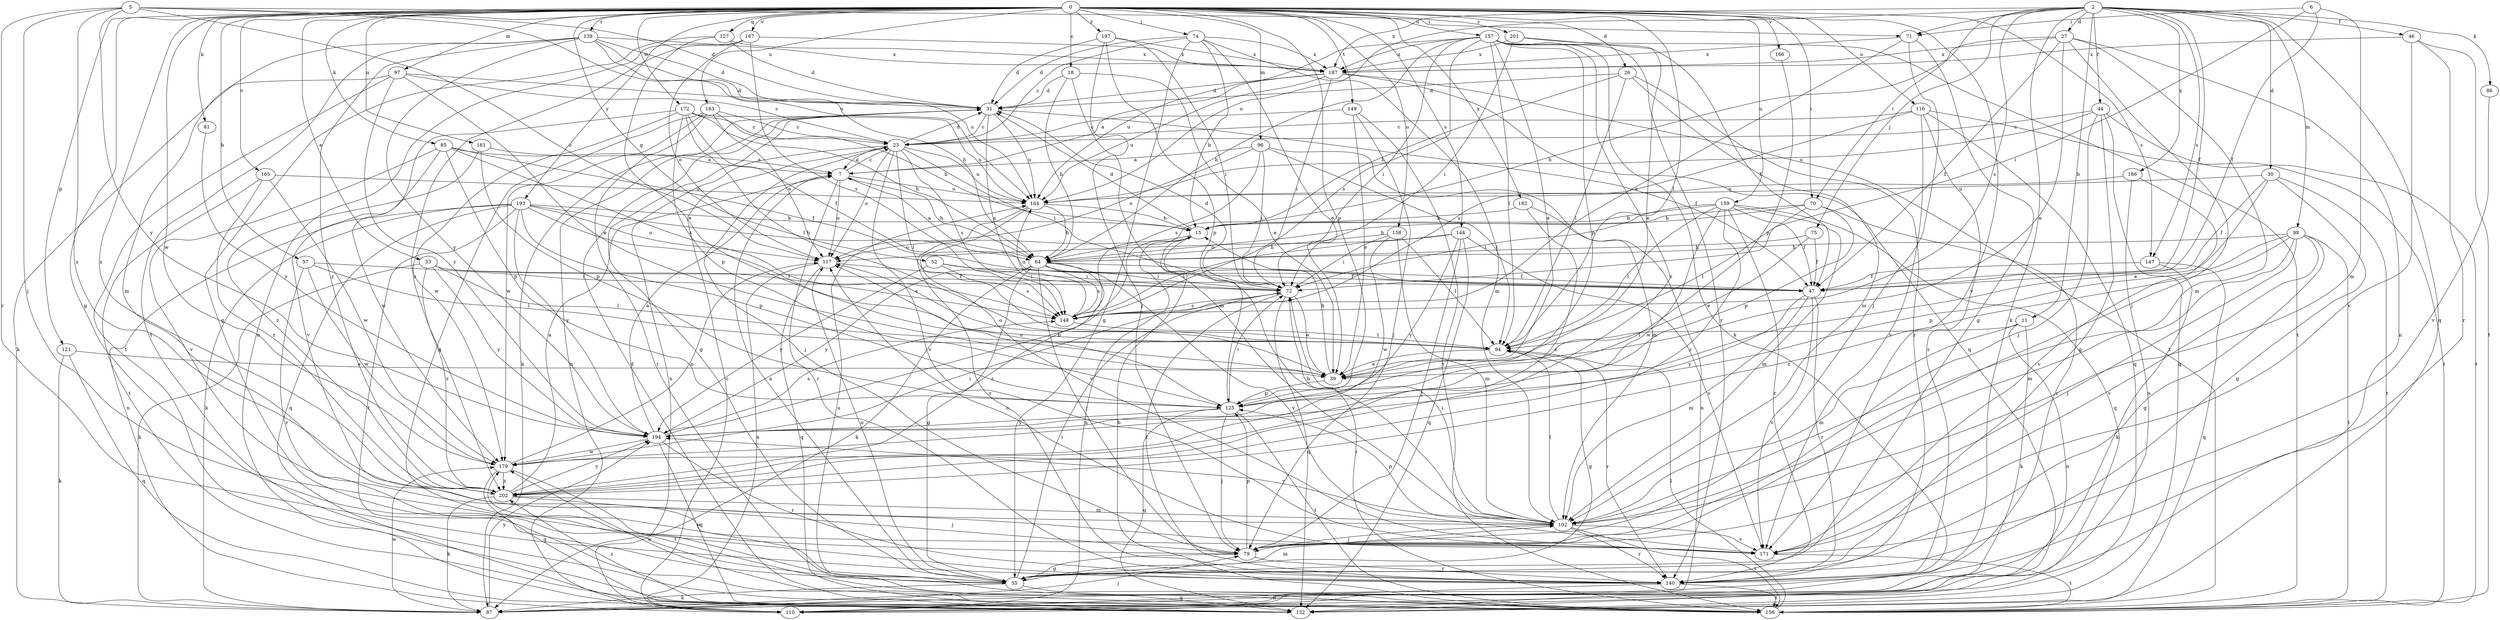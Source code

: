 strict digraph  {
0;
2;
5;
6;
7;
11;
15;
18;
23;
26;
27;
30;
31;
33;
39;
44;
46;
47;
52;
55;
57;
64;
70;
71;
72;
74;
75;
79;
81;
85;
86;
87;
94;
96;
97;
98;
102;
110;
116;
117;
121;
125;
127;
132;
139;
140;
144;
147;
148;
149;
156;
157;
158;
159;
161;
163;
164;
165;
166;
167;
171;
172;
179;
182;
186;
187;
193;
194;
197;
201;
202;
0 -> 18  [label=c];
0 -> 26  [label=d];
0 -> 33  [label=e];
0 -> 52  [label=g];
0 -> 55  [label=g];
0 -> 57  [label=h];
0 -> 70  [label=i];
0 -> 74  [label=j];
0 -> 81  [label=k];
0 -> 85  [label=k];
0 -> 94  [label=l];
0 -> 96  [label=m];
0 -> 97  [label=m];
0 -> 116  [label=o];
0 -> 121  [label=p];
0 -> 125  [label=p];
0 -> 127  [label=q];
0 -> 139  [label=r];
0 -> 144  [label=s];
0 -> 147  [label=s];
0 -> 149  [label=t];
0 -> 157  [label=u];
0 -> 158  [label=u];
0 -> 159  [label=u];
0 -> 161  [label=u];
0 -> 163  [label=u];
0 -> 165  [label=v];
0 -> 166  [label=v];
0 -> 167  [label=v];
0 -> 171  [label=v];
0 -> 172  [label=w];
0 -> 179  [label=w];
0 -> 182  [label=x];
0 -> 193  [label=y];
0 -> 197  [label=z];
0 -> 201  [label=z];
0 -> 202  [label=z];
2 -> 11  [label=b];
2 -> 27  [label=d];
2 -> 30  [label=d];
2 -> 44  [label=f];
2 -> 46  [label=f];
2 -> 47  [label=f];
2 -> 70  [label=i];
2 -> 71  [label=i];
2 -> 75  [label=j];
2 -> 86  [label=k];
2 -> 87  [label=k];
2 -> 98  [label=m];
2 -> 132  [label=q];
2 -> 147  [label=s];
2 -> 148  [label=s];
2 -> 164  [label=u];
2 -> 186  [label=x];
2 -> 187  [label=x];
5 -> 31  [label=d];
5 -> 71  [label=i];
5 -> 79  [label=j];
5 -> 117  [label=o];
5 -> 140  [label=r];
5 -> 164  [label=u];
5 -> 194  [label=y];
5 -> 202  [label=z];
6 -> 47  [label=f];
6 -> 71  [label=i];
6 -> 72  [label=i];
6 -> 102  [label=m];
7 -> 23  [label=c];
7 -> 64  [label=h];
7 -> 117  [label=o];
7 -> 140  [label=r];
7 -> 164  [label=u];
11 -> 87  [label=k];
11 -> 94  [label=l];
11 -> 102  [label=m];
11 -> 110  [label=n];
15 -> 31  [label=d];
15 -> 110  [label=n];
15 -> 117  [label=o];
18 -> 31  [label=d];
18 -> 39  [label=e];
18 -> 64  [label=h];
18 -> 102  [label=m];
23 -> 7  [label=a];
23 -> 31  [label=d];
23 -> 72  [label=i];
23 -> 79  [label=j];
23 -> 94  [label=l];
23 -> 110  [label=n];
23 -> 117  [label=o];
23 -> 148  [label=s];
23 -> 164  [label=u];
23 -> 171  [label=v];
26 -> 15  [label=b];
26 -> 31  [label=d];
26 -> 94  [label=l];
26 -> 102  [label=m];
26 -> 140  [label=r];
27 -> 39  [label=e];
27 -> 47  [label=f];
27 -> 64  [label=h];
27 -> 79  [label=j];
27 -> 102  [label=m];
27 -> 110  [label=n];
27 -> 187  [label=x];
30 -> 39  [label=e];
30 -> 47  [label=f];
30 -> 55  [label=g];
30 -> 156  [label=t];
30 -> 164  [label=u];
31 -> 23  [label=c];
31 -> 47  [label=f];
31 -> 55  [label=g];
31 -> 87  [label=k];
31 -> 110  [label=n];
31 -> 148  [label=s];
31 -> 164  [label=u];
33 -> 47  [label=f];
33 -> 87  [label=k];
33 -> 94  [label=l];
33 -> 148  [label=s];
33 -> 194  [label=y];
33 -> 202  [label=z];
39 -> 15  [label=b];
39 -> 117  [label=o];
39 -> 125  [label=p];
44 -> 23  [label=c];
44 -> 55  [label=g];
44 -> 79  [label=j];
44 -> 132  [label=q];
44 -> 156  [label=t];
44 -> 164  [label=u];
46 -> 140  [label=r];
46 -> 156  [label=t];
46 -> 171  [label=v];
46 -> 187  [label=x];
47 -> 102  [label=m];
47 -> 140  [label=r];
47 -> 171  [label=v];
47 -> 194  [label=y];
52 -> 47  [label=f];
52 -> 72  [label=i];
52 -> 148  [label=s];
52 -> 194  [label=y];
55 -> 7  [label=a];
55 -> 72  [label=i];
55 -> 87  [label=k];
55 -> 102  [label=m];
55 -> 117  [label=o];
55 -> 132  [label=q];
55 -> 179  [label=w];
57 -> 72  [label=i];
57 -> 94  [label=l];
57 -> 140  [label=r];
57 -> 179  [label=w];
64 -> 7  [label=a];
64 -> 47  [label=f];
64 -> 55  [label=g];
64 -> 72  [label=i];
64 -> 79  [label=j];
64 -> 87  [label=k];
64 -> 148  [label=s];
64 -> 171  [label=v];
64 -> 194  [label=y];
64 -> 202  [label=z];
70 -> 15  [label=b];
70 -> 64  [label=h];
70 -> 94  [label=l];
70 -> 125  [label=p];
70 -> 140  [label=r];
71 -> 55  [label=g];
71 -> 79  [label=j];
71 -> 148  [label=s];
71 -> 187  [label=x];
72 -> 31  [label=d];
72 -> 39  [label=e];
72 -> 132  [label=q];
72 -> 140  [label=r];
72 -> 148  [label=s];
74 -> 15  [label=b];
74 -> 23  [label=c];
74 -> 31  [label=d];
74 -> 39  [label=e];
74 -> 55  [label=g];
74 -> 102  [label=m];
74 -> 187  [label=x];
75 -> 39  [label=e];
75 -> 47  [label=f];
75 -> 64  [label=h];
79 -> 55  [label=g];
79 -> 125  [label=p];
79 -> 140  [label=r];
81 -> 194  [label=y];
85 -> 7  [label=a];
85 -> 47  [label=f];
85 -> 125  [label=p];
85 -> 148  [label=s];
85 -> 171  [label=v];
85 -> 179  [label=w];
86 -> 171  [label=v];
87 -> 79  [label=j];
87 -> 179  [label=w];
87 -> 194  [label=y];
94 -> 39  [label=e];
94 -> 55  [label=g];
94 -> 140  [label=r];
96 -> 7  [label=a];
96 -> 72  [label=i];
96 -> 94  [label=l];
96 -> 102  [label=m];
96 -> 117  [label=o];
96 -> 148  [label=s];
97 -> 23  [label=c];
97 -> 31  [label=d];
97 -> 39  [label=e];
97 -> 87  [label=k];
97 -> 156  [label=t];
97 -> 194  [label=y];
98 -> 55  [label=g];
98 -> 64  [label=h];
98 -> 79  [label=j];
98 -> 102  [label=m];
98 -> 125  [label=p];
98 -> 156  [label=t];
98 -> 171  [label=v];
98 -> 202  [label=z];
102 -> 15  [label=b];
102 -> 72  [label=i];
102 -> 79  [label=j];
102 -> 94  [label=l];
102 -> 125  [label=p];
102 -> 140  [label=r];
102 -> 156  [label=t];
102 -> 171  [label=v];
102 -> 194  [label=y];
110 -> 23  [label=c];
116 -> 23  [label=c];
116 -> 132  [label=q];
116 -> 140  [label=r];
116 -> 148  [label=s];
116 -> 156  [label=t];
116 -> 171  [label=v];
117 -> 72  [label=i];
117 -> 110  [label=n];
117 -> 132  [label=q];
121 -> 39  [label=e];
121 -> 87  [label=k];
121 -> 132  [label=q];
125 -> 72  [label=i];
125 -> 79  [label=j];
125 -> 117  [label=o];
125 -> 132  [label=q];
125 -> 156  [label=t];
125 -> 194  [label=y];
127 -> 31  [label=d];
127 -> 39  [label=e];
127 -> 55  [label=g];
127 -> 187  [label=x];
132 -> 31  [label=d];
132 -> 202  [label=z];
139 -> 31  [label=d];
139 -> 64  [label=h];
139 -> 102  [label=m];
139 -> 156  [label=t];
139 -> 164  [label=u];
139 -> 187  [label=x];
139 -> 194  [label=y];
139 -> 202  [label=z];
140 -> 110  [label=n];
140 -> 156  [label=t];
144 -> 79  [label=j];
144 -> 117  [label=o];
144 -> 132  [label=q];
144 -> 148  [label=s];
144 -> 171  [label=v];
144 -> 194  [label=y];
147 -> 47  [label=f];
147 -> 87  [label=k];
147 -> 132  [label=q];
148 -> 94  [label=l];
148 -> 164  [label=u];
149 -> 23  [label=c];
149 -> 39  [label=e];
149 -> 79  [label=j];
149 -> 156  [label=t];
156 -> 15  [label=b];
156 -> 72  [label=i];
156 -> 94  [label=l];
156 -> 164  [label=u];
156 -> 179  [label=w];
157 -> 39  [label=e];
157 -> 47  [label=f];
157 -> 64  [label=h];
157 -> 72  [label=i];
157 -> 87  [label=k];
157 -> 94  [label=l];
157 -> 125  [label=p];
157 -> 140  [label=r];
157 -> 148  [label=s];
157 -> 164  [label=u];
157 -> 187  [label=x];
157 -> 202  [label=z];
158 -> 64  [label=h];
158 -> 72  [label=i];
158 -> 94  [label=l];
158 -> 102  [label=m];
158 -> 179  [label=w];
159 -> 15  [label=b];
159 -> 47  [label=f];
159 -> 72  [label=i];
159 -> 94  [label=l];
159 -> 102  [label=m];
159 -> 132  [label=q];
159 -> 140  [label=r];
159 -> 179  [label=w];
159 -> 202  [label=z];
161 -> 7  [label=a];
161 -> 125  [label=p];
161 -> 202  [label=z];
163 -> 15  [label=b];
163 -> 23  [label=c];
163 -> 55  [label=g];
163 -> 117  [label=o];
163 -> 156  [label=t];
163 -> 179  [label=w];
164 -> 15  [label=b];
164 -> 64  [label=h];
164 -> 140  [label=r];
164 -> 171  [label=v];
165 -> 156  [label=t];
165 -> 164  [label=u];
165 -> 179  [label=w];
165 -> 202  [label=z];
166 -> 125  [label=p];
167 -> 110  [label=n];
167 -> 117  [label=o];
167 -> 148  [label=s];
167 -> 187  [label=x];
167 -> 202  [label=z];
171 -> 117  [label=o];
171 -> 156  [label=t];
172 -> 23  [label=c];
172 -> 47  [label=f];
172 -> 64  [label=h];
172 -> 94  [label=l];
172 -> 125  [label=p];
172 -> 164  [label=u];
172 -> 171  [label=v];
172 -> 179  [label=w];
179 -> 72  [label=i];
179 -> 117  [label=o];
179 -> 132  [label=q];
179 -> 156  [label=t];
179 -> 202  [label=z];
182 -> 15  [label=b];
182 -> 110  [label=n];
182 -> 202  [label=z];
186 -> 110  [label=n];
186 -> 164  [label=u];
186 -> 171  [label=v];
187 -> 7  [label=a];
187 -> 31  [label=d];
187 -> 72  [label=i];
187 -> 132  [label=q];
187 -> 156  [label=t];
187 -> 164  [label=u];
193 -> 15  [label=b];
193 -> 64  [label=h];
193 -> 87  [label=k];
193 -> 94  [label=l];
193 -> 110  [label=n];
193 -> 117  [label=o];
193 -> 125  [label=p];
193 -> 132  [label=q];
193 -> 156  [label=t];
193 -> 194  [label=y];
194 -> 7  [label=a];
194 -> 15  [label=b];
194 -> 132  [label=q];
194 -> 140  [label=r];
194 -> 148  [label=s];
194 -> 179  [label=w];
197 -> 31  [label=d];
197 -> 72  [label=i];
197 -> 79  [label=j];
197 -> 125  [label=p];
197 -> 187  [label=x];
201 -> 39  [label=e];
201 -> 72  [label=i];
201 -> 156  [label=t];
201 -> 187  [label=x];
202 -> 7  [label=a];
202 -> 79  [label=j];
202 -> 87  [label=k];
202 -> 102  [label=m];
202 -> 194  [label=y];
}
